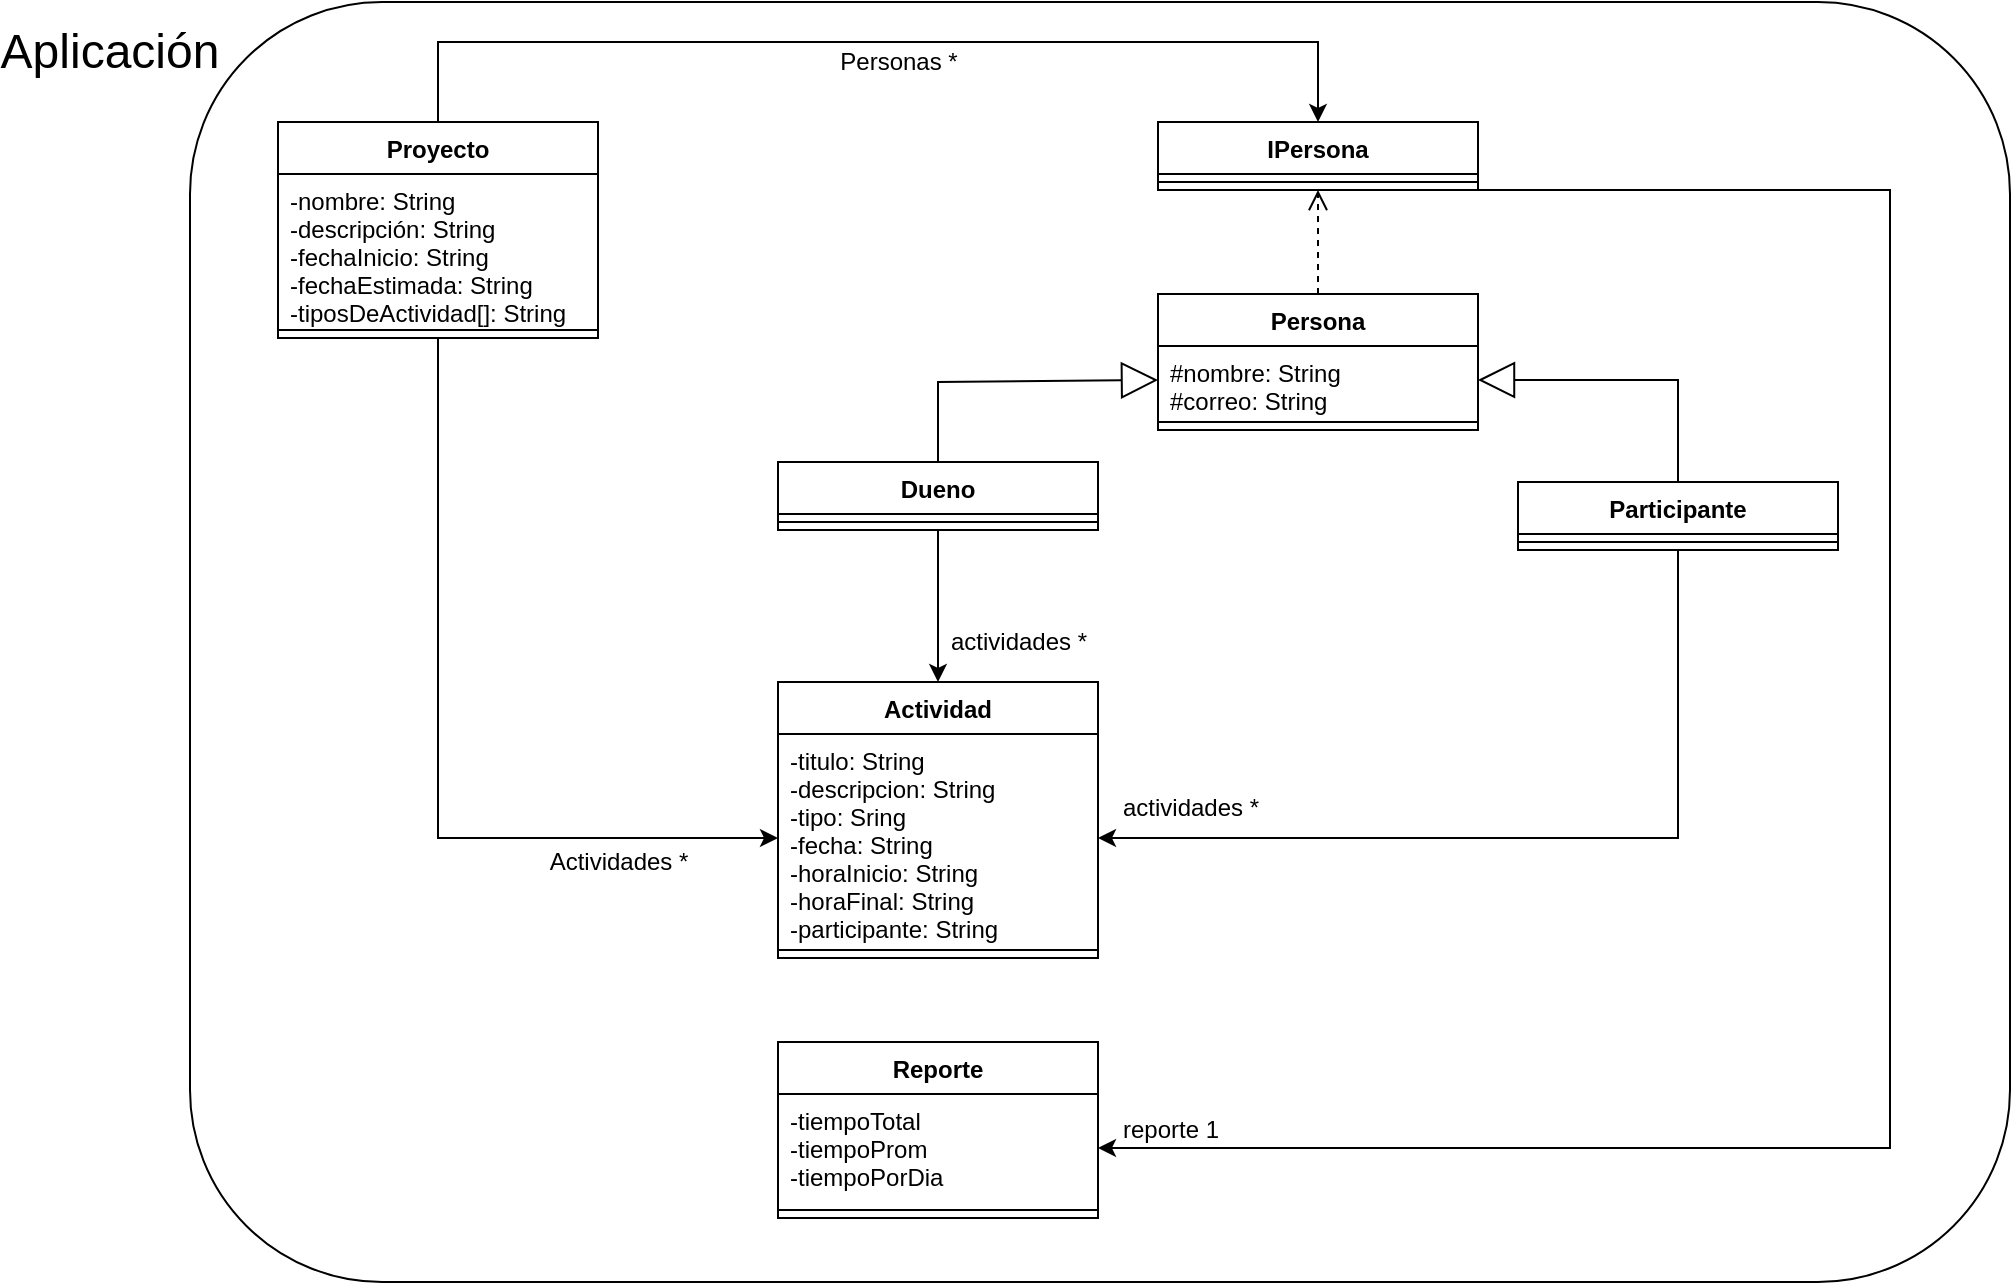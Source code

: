 <mxfile version="16.6.4" type="device"><diagram id="8Ant53o8-hQUOxBgVBoY" name="Page-1"><mxGraphModel dx="1186" dy="618" grid="1" gridSize="10" guides="1" tooltips="1" connect="1" arrows="1" fold="1" page="1" pageScale="1" pageWidth="1169" pageHeight="827" math="0" shadow="0"><root><mxCell id="0"/><mxCell id="1" parent="0"/><mxCell id="5q5kK9quTi1Eb5-rr23t-44" value="" style="rounded=1;whiteSpace=wrap;html=1;" parent="1" vertex="1"><mxGeometry x="150" y="20" width="910" height="640" as="geometry"/></mxCell><mxCell id="5q5kK9quTi1Eb5-rr23t-22" style="edgeStyle=orthogonalEdgeStyle;rounded=0;orthogonalLoop=1;jettySize=auto;html=1;entryX=0.5;entryY=0;entryDx=0;entryDy=0;" parent="1" source="5q5kK9quTi1Eb5-rr23t-1" target="5q5kK9quTi1Eb5-rr23t-5" edge="1"><mxGeometry relative="1" as="geometry"><Array as="points"><mxPoint x="274" y="40"/><mxPoint x="714" y="40"/></Array></mxGeometry></mxCell><mxCell id="5q5kK9quTi1Eb5-rr23t-32" style="edgeStyle=orthogonalEdgeStyle;rounded=0;orthogonalLoop=1;jettySize=auto;html=1;entryX=0;entryY=0.5;entryDx=0;entryDy=0;" parent="1" source="5q5kK9quTi1Eb5-rr23t-1" target="5q5kK9quTi1Eb5-rr23t-19" edge="1"><mxGeometry relative="1" as="geometry"/></mxCell><mxCell id="5q5kK9quTi1Eb5-rr23t-1" value="Proyecto" style="swimlane;fontStyle=1;align=center;verticalAlign=top;childLayout=stackLayout;horizontal=1;startSize=26;horizontalStack=0;resizeParent=1;resizeParentMax=0;resizeLast=0;collapsible=1;marginBottom=0;" parent="1" vertex="1"><mxGeometry x="194" y="80" width="160" height="108" as="geometry"/></mxCell><mxCell id="5q5kK9quTi1Eb5-rr23t-2" value="-nombre: String&#10;-descripción: String&#10;-fechaInicio: String&#10;-fechaEstimada: String&#10;-tiposDeActividad[]: String &#10;" style="text;strokeColor=none;fillColor=none;align=left;verticalAlign=top;spacingLeft=4;spacingRight=4;overflow=hidden;rotatable=0;points=[[0,0.5],[1,0.5]];portConstraint=eastwest;" parent="5q5kK9quTi1Eb5-rr23t-1" vertex="1"><mxGeometry y="26" width="160" height="74" as="geometry"/></mxCell><mxCell id="5q5kK9quTi1Eb5-rr23t-3" value="" style="line;strokeWidth=1;fillColor=none;align=left;verticalAlign=middle;spacingTop=-1;spacingLeft=3;spacingRight=3;rotatable=0;labelPosition=right;points=[];portConstraint=eastwest;" parent="5q5kK9quTi1Eb5-rr23t-1" vertex="1"><mxGeometry y="100" width="160" height="8" as="geometry"/></mxCell><mxCell id="5q5kK9quTi1Eb5-rr23t-38" style="edgeStyle=orthogonalEdgeStyle;rounded=0;orthogonalLoop=1;jettySize=auto;html=1;entryX=1;entryY=0.5;entryDx=0;entryDy=0;" parent="1" source="5q5kK9quTi1Eb5-rr23t-5" target="5q5kK9quTi1Eb5-rr23t-35" edge="1"><mxGeometry relative="1" as="geometry"><Array as="points"><mxPoint x="1000" y="114"/><mxPoint x="1000" y="593"/></Array></mxGeometry></mxCell><mxCell id="5q5kK9quTi1Eb5-rr23t-5" value="IPersona" style="swimlane;fontStyle=1;align=center;verticalAlign=top;childLayout=stackLayout;horizontal=1;startSize=26;horizontalStack=0;resizeParent=1;resizeParentMax=0;resizeLast=0;collapsible=1;marginBottom=0;" parent="1" vertex="1"><mxGeometry x="634" y="80" width="160" height="34" as="geometry"/></mxCell><mxCell id="5q5kK9quTi1Eb5-rr23t-7" value="" style="line;strokeWidth=1;fillColor=none;align=left;verticalAlign=middle;spacingTop=-1;spacingLeft=3;spacingRight=3;rotatable=0;labelPosition=right;points=[];portConstraint=eastwest;" parent="5q5kK9quTi1Eb5-rr23t-5" vertex="1"><mxGeometry y="26" width="160" height="8" as="geometry"/></mxCell><mxCell id="5q5kK9quTi1Eb5-rr23t-27" style="edgeStyle=orthogonalEdgeStyle;rounded=0;orthogonalLoop=1;jettySize=auto;html=1;" parent="1" source="5q5kK9quTi1Eb5-rr23t-9" target="5q5kK9quTi1Eb5-rr23t-18" edge="1"><mxGeometry relative="1" as="geometry"/></mxCell><mxCell id="5q5kK9quTi1Eb5-rr23t-9" value="Dueno" style="swimlane;fontStyle=1;align=center;verticalAlign=top;childLayout=stackLayout;horizontal=1;startSize=26;horizontalStack=0;resizeParent=1;resizeParentMax=0;resizeLast=0;collapsible=1;marginBottom=0;" parent="1" vertex="1"><mxGeometry x="444" y="250" width="160" height="34" as="geometry"/></mxCell><mxCell id="5q5kK9quTi1Eb5-rr23t-11" value="" style="line;strokeWidth=1;fillColor=none;align=left;verticalAlign=middle;spacingTop=-1;spacingLeft=3;spacingRight=3;rotatable=0;labelPosition=right;points=[];portConstraint=eastwest;" parent="5q5kK9quTi1Eb5-rr23t-9" vertex="1"><mxGeometry y="26" width="160" height="8" as="geometry"/></mxCell><mxCell id="5q5kK9quTi1Eb5-rr23t-29" style="edgeStyle=orthogonalEdgeStyle;rounded=0;orthogonalLoop=1;jettySize=auto;html=1;entryX=1;entryY=0.5;entryDx=0;entryDy=0;" parent="1" source="5q5kK9quTi1Eb5-rr23t-14" target="5q5kK9quTi1Eb5-rr23t-19" edge="1"><mxGeometry relative="1" as="geometry"/></mxCell><mxCell id="5q5kK9quTi1Eb5-rr23t-14" value="Participante" style="swimlane;fontStyle=1;align=center;verticalAlign=top;childLayout=stackLayout;horizontal=1;startSize=26;horizontalStack=0;resizeParent=1;resizeParentMax=0;resizeLast=0;collapsible=1;marginBottom=0;" parent="1" vertex="1"><mxGeometry x="814" y="260" width="160" height="34" as="geometry"/></mxCell><mxCell id="5q5kK9quTi1Eb5-rr23t-16" value="" style="line;strokeWidth=1;fillColor=none;align=left;verticalAlign=middle;spacingTop=-1;spacingLeft=3;spacingRight=3;rotatable=0;labelPosition=right;points=[];portConstraint=eastwest;" parent="5q5kK9quTi1Eb5-rr23t-14" vertex="1"><mxGeometry y="26" width="160" height="8" as="geometry"/></mxCell><mxCell id="5q5kK9quTi1Eb5-rr23t-18" value="Actividad" style="swimlane;fontStyle=1;align=center;verticalAlign=top;childLayout=stackLayout;horizontal=1;startSize=26;horizontalStack=0;resizeParent=1;resizeParentMax=0;resizeLast=0;collapsible=1;marginBottom=0;" parent="1" vertex="1"><mxGeometry x="444" y="360" width="160" height="138" as="geometry"/></mxCell><mxCell id="5q5kK9quTi1Eb5-rr23t-19" value="-titulo: String&#10;-descripcion: String&#10;-tipo: Sring&#10;-fecha: String&#10;-horaInicio: String&#10;-horaFinal: String&#10;-participante: String" style="text;strokeColor=none;fillColor=none;align=left;verticalAlign=top;spacingLeft=4;spacingRight=4;overflow=hidden;rotatable=0;points=[[0,0.5],[1,0.5]];portConstraint=eastwest;" parent="5q5kK9quTi1Eb5-rr23t-18" vertex="1"><mxGeometry y="26" width="160" height="104" as="geometry"/></mxCell><mxCell id="5q5kK9quTi1Eb5-rr23t-20" value="" style="line;strokeWidth=1;fillColor=none;align=left;verticalAlign=middle;spacingTop=-1;spacingLeft=3;spacingRight=3;rotatable=0;labelPosition=right;points=[];portConstraint=eastwest;" parent="5q5kK9quTi1Eb5-rr23t-18" vertex="1"><mxGeometry y="130" width="160" height="8" as="geometry"/></mxCell><mxCell id="5q5kK9quTi1Eb5-rr23t-26" value="Personas *" style="text;html=1;align=center;verticalAlign=middle;resizable=0;points=[];autosize=1;strokeColor=none;fillColor=none;" parent="1" vertex="1"><mxGeometry x="469" y="40" width="70" height="20" as="geometry"/></mxCell><mxCell id="5q5kK9quTi1Eb5-rr23t-30" value="actividades *" style="text;html=1;align=center;verticalAlign=middle;resizable=0;points=[];autosize=1;strokeColor=none;fillColor=none;" parent="1" vertex="1"><mxGeometry x="524" y="330" width="80" height="20" as="geometry"/></mxCell><mxCell id="5q5kK9quTi1Eb5-rr23t-33" value="Actividades *" style="text;html=1;align=center;verticalAlign=middle;resizable=0;points=[];autosize=1;strokeColor=none;fillColor=none;" parent="1" vertex="1"><mxGeometry x="324" y="440" width="80" height="20" as="geometry"/></mxCell><mxCell id="5q5kK9quTi1Eb5-rr23t-34" value="Reporte" style="swimlane;fontStyle=1;align=center;verticalAlign=top;childLayout=stackLayout;horizontal=1;startSize=26;horizontalStack=0;resizeParent=1;resizeParentMax=0;resizeLast=0;collapsible=1;marginBottom=0;" parent="1" vertex="1"><mxGeometry x="444" y="540" width="160" height="88" as="geometry"/></mxCell><mxCell id="5q5kK9quTi1Eb5-rr23t-35" value="-tiempoTotal&#10;-tiempoProm&#10;-tiempoPorDia" style="text;strokeColor=none;fillColor=none;align=left;verticalAlign=top;spacingLeft=4;spacingRight=4;overflow=hidden;rotatable=0;points=[[0,0.5],[1,0.5]];portConstraint=eastwest;" parent="5q5kK9quTi1Eb5-rr23t-34" vertex="1"><mxGeometry y="26" width="160" height="54" as="geometry"/></mxCell><mxCell id="5q5kK9quTi1Eb5-rr23t-36" value="" style="line;strokeWidth=1;fillColor=none;align=left;verticalAlign=middle;spacingTop=-1;spacingLeft=3;spacingRight=3;rotatable=0;labelPosition=right;points=[];portConstraint=eastwest;" parent="5q5kK9quTi1Eb5-rr23t-34" vertex="1"><mxGeometry y="80" width="160" height="8" as="geometry"/></mxCell><mxCell id="5q5kK9quTi1Eb5-rr23t-39" value="reporte 1" style="text;html=1;align=center;verticalAlign=middle;resizable=0;points=[];autosize=1;strokeColor=none;fillColor=none;" parent="1" vertex="1"><mxGeometry x="610" y="574" width="60" height="20" as="geometry"/></mxCell><mxCell id="5q5kK9quTi1Eb5-rr23t-45" value="&lt;font style=&quot;font-size: 24px&quot;&gt;Aplicación&lt;/font&gt;" style="text;html=1;strokeColor=none;fillColor=none;align=center;verticalAlign=middle;whiteSpace=wrap;rounded=0;" parent="1" vertex="1"><mxGeometry x="80" y="30" width="60" height="30" as="geometry"/></mxCell><mxCell id="5q5kK9quTi1Eb5-rr23t-46" value="actividades *" style="text;html=1;align=center;verticalAlign=middle;resizable=0;points=[];autosize=1;strokeColor=none;fillColor=none;" parent="1" vertex="1"><mxGeometry x="610" y="413" width="80" height="20" as="geometry"/></mxCell><mxCell id="NV1JvLwusUw_eO4RSJ54-1" value="Persona" style="swimlane;fontStyle=1;align=center;verticalAlign=top;childLayout=stackLayout;horizontal=1;startSize=26;horizontalStack=0;resizeParent=1;resizeParentMax=0;resizeLast=0;collapsible=1;marginBottom=0;" vertex="1" parent="1"><mxGeometry x="634" y="166" width="160" height="68" as="geometry"/></mxCell><mxCell id="NV1JvLwusUw_eO4RSJ54-2" value="#nombre: String&#10;#correo: String&#10;" style="text;strokeColor=none;fillColor=none;align=left;verticalAlign=top;spacingLeft=4;spacingRight=4;overflow=hidden;rotatable=0;points=[[0,0.5],[1,0.5]];portConstraint=eastwest;" vertex="1" parent="NV1JvLwusUw_eO4RSJ54-1"><mxGeometry y="26" width="160" height="34" as="geometry"/></mxCell><mxCell id="NV1JvLwusUw_eO4RSJ54-3" value="" style="line;strokeWidth=1;fillColor=none;align=left;verticalAlign=middle;spacingTop=-1;spacingLeft=3;spacingRight=3;rotatable=0;labelPosition=right;points=[];portConstraint=eastwest;" vertex="1" parent="NV1JvLwusUw_eO4RSJ54-1"><mxGeometry y="60" width="160" height="8" as="geometry"/></mxCell><mxCell id="NV1JvLwusUw_eO4RSJ54-6" value="" style="endArrow=block;endSize=16;endFill=0;html=1;rounded=0;exitX=0.5;exitY=0;exitDx=0;exitDy=0;entryX=0;entryY=0.5;entryDx=0;entryDy=0;" edge="1" parent="1" source="5q5kK9quTi1Eb5-rr23t-9" target="NV1JvLwusUw_eO4RSJ54-2"><mxGeometry width="160" relative="1" as="geometry"><mxPoint x="500" y="320" as="sourcePoint"/><mxPoint x="660" y="320" as="targetPoint"/><Array as="points"><mxPoint x="524" y="210"/></Array></mxGeometry></mxCell><mxCell id="NV1JvLwusUw_eO4RSJ54-7" value="" style="endArrow=block;endSize=16;endFill=0;html=1;rounded=0;exitX=0.5;exitY=0;exitDx=0;exitDy=0;entryX=1;entryY=0.5;entryDx=0;entryDy=0;" edge="1" parent="1" source="5q5kK9quTi1Eb5-rr23t-14" target="NV1JvLwusUw_eO4RSJ54-2"><mxGeometry width="160" relative="1" as="geometry"><mxPoint x="839" y="241" as="sourcePoint"/><mxPoint x="949" y="200" as="targetPoint"/><Array as="points"><mxPoint x="894" y="209"/></Array></mxGeometry></mxCell><mxCell id="NV1JvLwusUw_eO4RSJ54-8" value="" style="html=1;verticalAlign=bottom;endArrow=open;dashed=1;endSize=8;rounded=0;entryX=0.5;entryY=1;entryDx=0;entryDy=0;exitX=0.5;exitY=0;exitDx=0;exitDy=0;" edge="1" parent="1" source="NV1JvLwusUw_eO4RSJ54-1" target="5q5kK9quTi1Eb5-rr23t-5"><mxGeometry relative="1" as="geometry"><mxPoint x="620" y="320" as="sourcePoint"/><mxPoint x="540" y="320" as="targetPoint"/></mxGeometry></mxCell></root></mxGraphModel></diagram></mxfile>